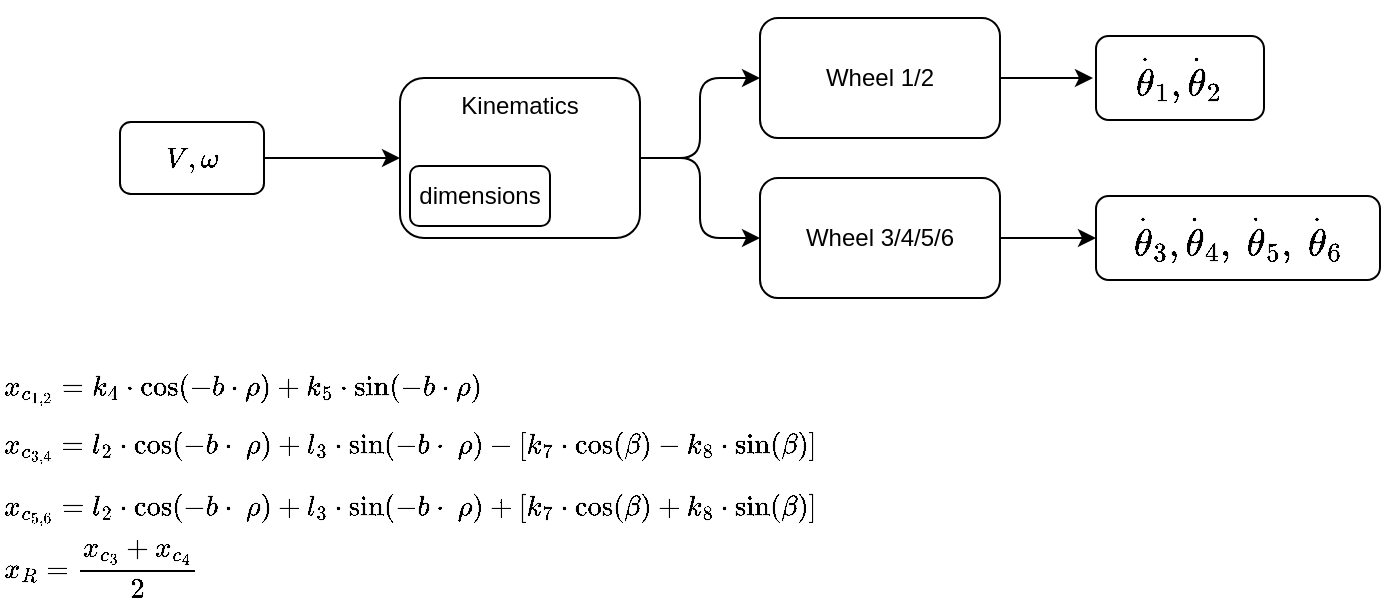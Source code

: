 <mxfile version="21.1.2" type="device">
  <diagram name="Page-1" id="DqQhy5Oqdyy7kZJJTX7q">
    <mxGraphModel dx="434" dy="417" grid="1" gridSize="10" guides="1" tooltips="1" connect="1" arrows="1" fold="1" page="1" pageScale="1" pageWidth="1169" pageHeight="827" math="1" shadow="0">
      <root>
        <mxCell id="0" />
        <mxCell id="1" parent="0" />
        <mxCell id="NP0rI2Gwe6GcQP9ODAu1-2" style="edgeStyle=orthogonalEdgeStyle;rounded=1;orthogonalLoop=1;jettySize=auto;html=1;exitX=1;exitY=0.5;exitDx=0;exitDy=0;entryX=0;entryY=0.5;entryDx=0;entryDy=0;" parent="1" source="NP0rI2Gwe6GcQP9ODAu1-13" target="NP0rI2Gwe6GcQP9ODAu1-1" edge="1">
          <mxGeometry relative="1" as="geometry">
            <mxPoint x="390" y="380" as="sourcePoint" />
          </mxGeometry>
        </mxCell>
        <mxCell id="NP0rI2Gwe6GcQP9ODAu1-4" style="edgeStyle=orthogonalEdgeStyle;rounded=1;orthogonalLoop=1;jettySize=auto;html=1;entryX=0;entryY=0.5;entryDx=0;entryDy=0;" parent="1" source="NP0rI2Gwe6GcQP9ODAu1-1" target="NP0rI2Gwe6GcQP9ODAu1-6" edge="1">
          <mxGeometry relative="1" as="geometry">
            <mxPoint x="670" y="220" as="targetPoint" />
            <Array as="points">
              <mxPoint x="600" y="380" />
              <mxPoint x="600" y="340" />
            </Array>
          </mxGeometry>
        </mxCell>
        <mxCell id="NP0rI2Gwe6GcQP9ODAu1-8" style="edgeStyle=orthogonalEdgeStyle;rounded=1;orthogonalLoop=1;jettySize=auto;html=1;exitX=1;exitY=0.5;exitDx=0;exitDy=0;entryX=0;entryY=0.5;entryDx=0;entryDy=0;" parent="1" source="NP0rI2Gwe6GcQP9ODAu1-1" target="NP0rI2Gwe6GcQP9ODAu1-7" edge="1">
          <mxGeometry relative="1" as="geometry" />
        </mxCell>
        <mxCell id="NP0rI2Gwe6GcQP9ODAu1-1" value="Kinematics" style="rounded=1;whiteSpace=wrap;html=1;verticalAlign=top;" parent="1" vertex="1">
          <mxGeometry x="450" y="340" width="120" height="80" as="geometry" />
        </mxCell>
        <mxCell id="NP0rI2Gwe6GcQP9ODAu1-9" style="edgeStyle=orthogonalEdgeStyle;rounded=1;orthogonalLoop=1;jettySize=auto;html=1;entryX=-0.018;entryY=0.5;entryDx=0;entryDy=0;entryPerimeter=0;" parent="1" source="NP0rI2Gwe6GcQP9ODAu1-6" target="NP0rI2Gwe6GcQP9ODAu1-10" edge="1">
          <mxGeometry relative="1" as="geometry">
            <mxPoint x="780" y="340" as="targetPoint" />
          </mxGeometry>
        </mxCell>
        <mxCell id="NP0rI2Gwe6GcQP9ODAu1-6" value="Wheel 1/2" style="whiteSpace=wrap;html=1;rounded=1;" parent="1" vertex="1">
          <mxGeometry x="630" y="310" width="120" height="60" as="geometry" />
        </mxCell>
        <mxCell id="NP0rI2Gwe6GcQP9ODAu1-12" style="edgeStyle=orthogonalEdgeStyle;rounded=1;orthogonalLoop=1;jettySize=auto;html=1;entryX=0;entryY=0.5;entryDx=0;entryDy=0;" parent="1" source="NP0rI2Gwe6GcQP9ODAu1-7" target="NP0rI2Gwe6GcQP9ODAu1-11" edge="1">
          <mxGeometry relative="1" as="geometry" />
        </mxCell>
        <mxCell id="NP0rI2Gwe6GcQP9ODAu1-7" value="Wheel 3/4/5/6" style="whiteSpace=wrap;html=1;rounded=1;" parent="1" vertex="1">
          <mxGeometry x="630" y="390" width="120" height="60" as="geometry" />
        </mxCell>
        <mxCell id="NP0rI2Gwe6GcQP9ODAu1-10" value="`dot theta_1,dot theta_2&lt;br style=&quot;font-size: 16px;&quot;&gt;`" style="whiteSpace=wrap;html=1;rounded=1;fontStyle=1;fontSize=16;" parent="1" vertex="1">
          <mxGeometry x="798" y="319" width="84" height="42" as="geometry" />
        </mxCell>
        <mxCell id="NP0rI2Gwe6GcQP9ODAu1-11" value="`dot theta_3, dot theta_4,&amp;nbsp;dot theta_5,&amp;nbsp;dot theta_6&lt;br style=&quot;font-size: 16px;&quot;&gt;`" style="whiteSpace=wrap;html=1;rounded=1;fontStyle=1;fontSize=16;" parent="1" vertex="1">
          <mxGeometry x="798" y="399" width="142" height="42" as="geometry" />
        </mxCell>
        <mxCell id="NP0rI2Gwe6GcQP9ODAu1-13" value="`V, omega`" style="whiteSpace=wrap;html=1;rounded=1;" parent="1" vertex="1">
          <mxGeometry x="310" y="362" width="72" height="36" as="geometry" />
        </mxCell>
        <mxCell id="NP0rI2Gwe6GcQP9ODAu1-14" value="dimensions" style="whiteSpace=wrap;html=1;rounded=1;" parent="1" vertex="1">
          <mxGeometry x="455" y="384" width="70" height="30" as="geometry" />
        </mxCell>
        <mxCell id="NP0rI2Gwe6GcQP9ODAu1-15" value="`x_{c_{3,4}} = l_2 cdot cos(-b cdot&amp;nbsp;rho) + l_3 cdot sin(-b cdot&amp;nbsp;rho) - [k_7 cdot cos(beta) - k_8 cdot sin(beta)]`" style="text;html=1;align=left;verticalAlign=middle;resizable=0;points=[];autosize=1;strokeColor=none;fillColor=none;" parent="1" vertex="1">
          <mxGeometry x="250" y="510" width="590" height="30" as="geometry" />
        </mxCell>
        <mxCell id="NP0rI2Gwe6GcQP9ODAu1-16" value="`x_{c_{5,6}} = l_2 cdot cos(-b cdot&amp;nbsp;rho) + l_3 cdot sin(-b cdot&amp;nbsp;rho) + [k_7 cdot cos(beta) + k_8 cdot sin(beta)]`" style="text;html=1;align=left;verticalAlign=middle;resizable=0;points=[];autosize=1;strokeColor=none;fillColor=none;" parent="1" vertex="1">
          <mxGeometry x="250" y="540" width="600" height="30" as="geometry" />
        </mxCell>
        <mxCell id="NP0rI2Gwe6GcQP9ODAu1-20" value="`x_{c_{1,2}} = k_4 cdot cos(-b cdot rho) + k_5 cdot sin(-b cdot rho)`" style="text;html=1;align=left;verticalAlign=middle;resizable=0;points=[];autosize=1;strokeColor=none;fillColor=none;" parent="1" vertex="1">
          <mxGeometry x="250" y="480" width="380" height="30" as="geometry" />
        </mxCell>
        <mxCell id="yCNsrDhmRWPX-1OfMMZ0-1" value="`x_R = frac {x_{c_3} + x_{c_4}}{2}`" style="text;html=1;align=left;verticalAlign=middle;resizable=0;points=[];autosize=1;strokeColor=none;fillColor=none;" vertex="1" parent="1">
          <mxGeometry x="250" y="570" width="210" height="30" as="geometry" />
        </mxCell>
      </root>
    </mxGraphModel>
  </diagram>
</mxfile>
